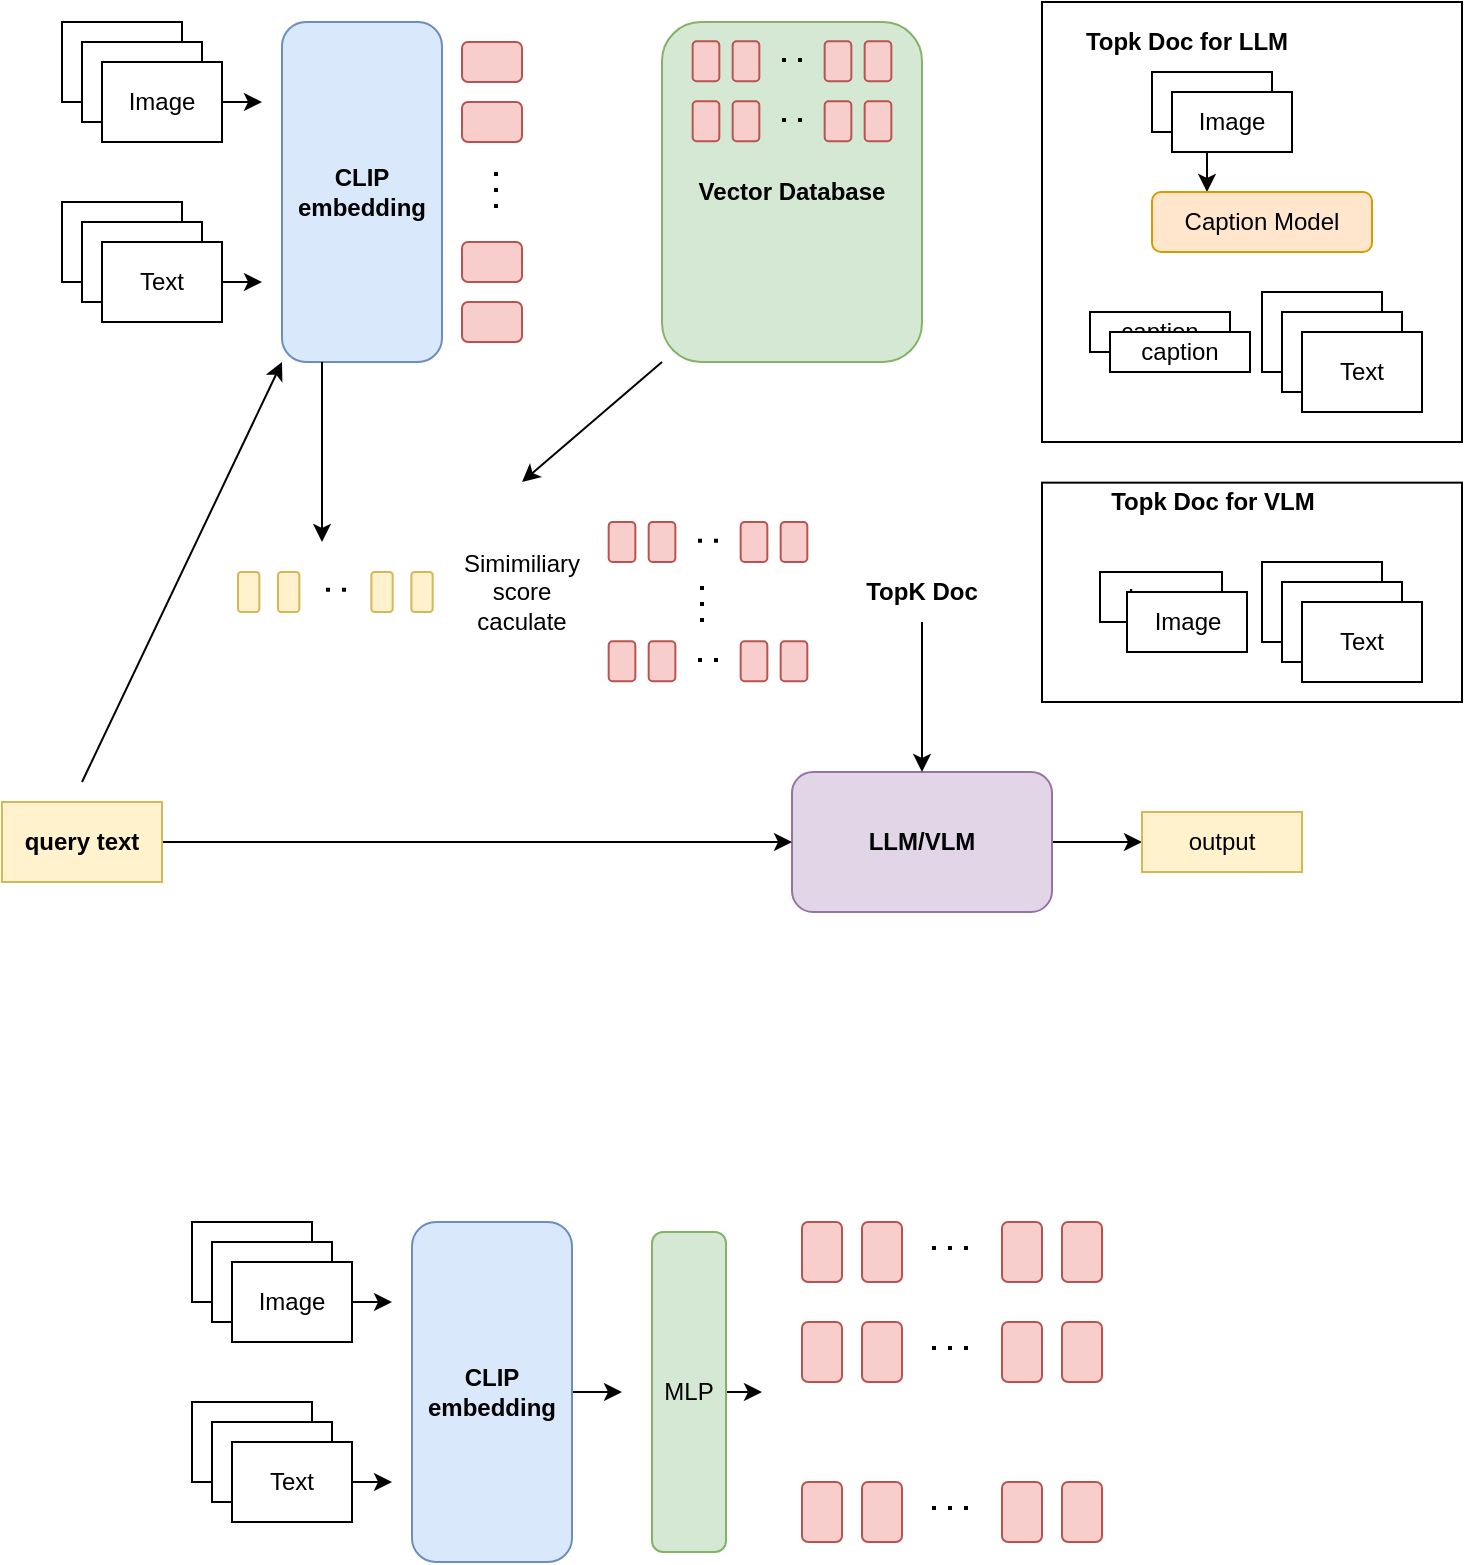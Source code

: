 <mxfile version="26.0.4">
  <diagram name="第 1 页" id="AE87sw3330aqLrzJ9DGR">
    <mxGraphModel dx="1407" dy="705" grid="1" gridSize="10" guides="1" tooltips="1" connect="1" arrows="1" fold="1" page="1" pageScale="1" pageWidth="827" pageHeight="1169" math="0" shadow="0">
      <root>
        <mxCell id="0" />
        <mxCell id="1" parent="0" />
        <mxCell id="u_1QdDAR_kZrUJdG5PQh-98" value="" style="rounded=0;whiteSpace=wrap;html=1;" vertex="1" parent="1">
          <mxGeometry x="590" y="360.33" width="210" height="109.67" as="geometry" />
        </mxCell>
        <mxCell id="u_1QdDAR_kZrUJdG5PQh-74" value="" style="rounded=0;whiteSpace=wrap;html=1;" vertex="1" parent="1">
          <mxGeometry x="590" y="120" width="210" height="220" as="geometry" />
        </mxCell>
        <mxCell id="u_1QdDAR_kZrUJdG5PQh-1" value="&lt;b&gt;Vector Database&lt;/b&gt;" style="rounded=1;whiteSpace=wrap;html=1;fillColor=#d5e8d4;strokeColor=#82b366;" vertex="1" parent="1">
          <mxGeometry x="400" y="130" width="130" height="170" as="geometry" />
        </mxCell>
        <mxCell id="u_1QdDAR_kZrUJdG5PQh-2" value="Image" style="rounded=0;whiteSpace=wrap;html=1;" vertex="1" parent="1">
          <mxGeometry x="100" y="130" width="60" height="40" as="geometry" />
        </mxCell>
        <mxCell id="u_1QdDAR_kZrUJdG5PQh-3" value="Image" style="rounded=0;whiteSpace=wrap;html=1;" vertex="1" parent="1">
          <mxGeometry x="110" y="140" width="60" height="40" as="geometry" />
        </mxCell>
        <mxCell id="u_1QdDAR_kZrUJdG5PQh-10" style="edgeStyle=orthogonalEdgeStyle;rounded=0;orthogonalLoop=1;jettySize=auto;html=1;exitX=1;exitY=0.5;exitDx=0;exitDy=0;" edge="1" parent="1" source="u_1QdDAR_kZrUJdG5PQh-4">
          <mxGeometry relative="1" as="geometry">
            <mxPoint x="200" y="170" as="targetPoint" />
          </mxGeometry>
        </mxCell>
        <mxCell id="u_1QdDAR_kZrUJdG5PQh-4" value="Image" style="rounded=0;whiteSpace=wrap;html=1;" vertex="1" parent="1">
          <mxGeometry x="120" y="150" width="60" height="40" as="geometry" />
        </mxCell>
        <mxCell id="u_1QdDAR_kZrUJdG5PQh-5" value="Image" style="rounded=0;whiteSpace=wrap;html=1;" vertex="1" parent="1">
          <mxGeometry x="100" y="220" width="60" height="40" as="geometry" />
        </mxCell>
        <mxCell id="u_1QdDAR_kZrUJdG5PQh-6" value="Image" style="rounded=0;whiteSpace=wrap;html=1;" vertex="1" parent="1">
          <mxGeometry x="110" y="230" width="60" height="40" as="geometry" />
        </mxCell>
        <mxCell id="u_1QdDAR_kZrUJdG5PQh-11" style="edgeStyle=orthogonalEdgeStyle;rounded=0;orthogonalLoop=1;jettySize=auto;html=1;exitX=1;exitY=0.5;exitDx=0;exitDy=0;" edge="1" parent="1" source="u_1QdDAR_kZrUJdG5PQh-7">
          <mxGeometry relative="1" as="geometry">
            <mxPoint x="200" y="260" as="targetPoint" />
          </mxGeometry>
        </mxCell>
        <mxCell id="u_1QdDAR_kZrUJdG5PQh-7" value="Text" style="rounded=0;whiteSpace=wrap;html=1;" vertex="1" parent="1">
          <mxGeometry x="120" y="240" width="60" height="40" as="geometry" />
        </mxCell>
        <mxCell id="u_1QdDAR_kZrUJdG5PQh-9" value="&lt;b&gt;CLIP embedding&lt;/b&gt;" style="rounded=1;whiteSpace=wrap;html=1;fillColor=#dae8fc;strokeColor=#6c8ebf;" vertex="1" parent="1">
          <mxGeometry x="210" y="130" width="80" height="170" as="geometry" />
        </mxCell>
        <mxCell id="u_1QdDAR_kZrUJdG5PQh-63" style="edgeStyle=orthogonalEdgeStyle;rounded=0;orthogonalLoop=1;jettySize=auto;html=1;exitX=1;exitY=0.5;exitDx=0;exitDy=0;entryX=0;entryY=0.5;entryDx=0;entryDy=0;" edge="1" parent="1" source="u_1QdDAR_kZrUJdG5PQh-12" target="u_1QdDAR_kZrUJdG5PQh-62">
          <mxGeometry relative="1" as="geometry" />
        </mxCell>
        <mxCell id="u_1QdDAR_kZrUJdG5PQh-12" value="&lt;b&gt;LLM/VLM&lt;/b&gt;" style="rounded=1;whiteSpace=wrap;html=1;fillColor=#e1d5e7;strokeColor=#9673a6;" vertex="1" parent="1">
          <mxGeometry x="465" y="505" width="130" height="70" as="geometry" />
        </mxCell>
        <mxCell id="u_1QdDAR_kZrUJdG5PQh-19" value="" style="group" vertex="1" connectable="0" parent="1">
          <mxGeometry x="300" y="140" width="30" height="150" as="geometry" />
        </mxCell>
        <mxCell id="u_1QdDAR_kZrUJdG5PQh-13" value="" style="rounded=1;whiteSpace=wrap;html=1;fillColor=#f8cecc;strokeColor=#b85450;" vertex="1" parent="u_1QdDAR_kZrUJdG5PQh-19">
          <mxGeometry width="30" height="20" as="geometry" />
        </mxCell>
        <mxCell id="u_1QdDAR_kZrUJdG5PQh-14" value="" style="rounded=1;whiteSpace=wrap;html=1;fillColor=#f8cecc;strokeColor=#b85450;" vertex="1" parent="u_1QdDAR_kZrUJdG5PQh-19">
          <mxGeometry y="30" width="30" height="20" as="geometry" />
        </mxCell>
        <mxCell id="u_1QdDAR_kZrUJdG5PQh-16" value="" style="rounded=1;whiteSpace=wrap;html=1;fillColor=#f8cecc;strokeColor=#b85450;" vertex="1" parent="u_1QdDAR_kZrUJdG5PQh-19">
          <mxGeometry y="100" width="30" height="20" as="geometry" />
        </mxCell>
        <mxCell id="u_1QdDAR_kZrUJdG5PQh-17" value="" style="rounded=1;whiteSpace=wrap;html=1;fillColor=#f8cecc;strokeColor=#b85450;" vertex="1" parent="u_1QdDAR_kZrUJdG5PQh-19">
          <mxGeometry y="130" width="30" height="20" as="geometry" />
        </mxCell>
        <mxCell id="u_1QdDAR_kZrUJdG5PQh-18" value="" style="endArrow=none;dashed=1;html=1;dashPattern=1 3;strokeWidth=2;rounded=0;" edge="1" parent="u_1QdDAR_kZrUJdG5PQh-19">
          <mxGeometry width="50" height="50" relative="1" as="geometry">
            <mxPoint x="17" y="83" as="sourcePoint" />
            <mxPoint x="17" y="63" as="targetPoint" />
          </mxGeometry>
        </mxCell>
        <mxCell id="u_1QdDAR_kZrUJdG5PQh-20" value="" style="group;rotation=-90;" vertex="1" connectable="0" parent="1">
          <mxGeometry x="455" y="100" width="20" height="100" as="geometry" />
        </mxCell>
        <mxCell id="u_1QdDAR_kZrUJdG5PQh-21" value="" style="rounded=1;whiteSpace=wrap;html=1;fillColor=#f8cecc;strokeColor=#b85450;rotation=-90;" vertex="1" parent="u_1QdDAR_kZrUJdG5PQh-20">
          <mxGeometry x="-43" y="43" width="20" height="13.333" as="geometry" />
        </mxCell>
        <mxCell id="u_1QdDAR_kZrUJdG5PQh-22" value="" style="rounded=1;whiteSpace=wrap;html=1;fillColor=#f8cecc;strokeColor=#b85450;rotation=-90;" vertex="1" parent="u_1QdDAR_kZrUJdG5PQh-20">
          <mxGeometry x="-23" y="43" width="20" height="13.333" as="geometry" />
        </mxCell>
        <mxCell id="u_1QdDAR_kZrUJdG5PQh-23" value="" style="rounded=1;whiteSpace=wrap;html=1;fillColor=#f8cecc;strokeColor=#b85450;rotation=-90;" vertex="1" parent="u_1QdDAR_kZrUJdG5PQh-20">
          <mxGeometry x="23" y="43" width="20" height="13.333" as="geometry" />
        </mxCell>
        <mxCell id="u_1QdDAR_kZrUJdG5PQh-24" value="" style="rounded=1;whiteSpace=wrap;html=1;fillColor=#f8cecc;strokeColor=#b85450;rotation=-90;" vertex="1" parent="u_1QdDAR_kZrUJdG5PQh-20">
          <mxGeometry x="43" y="43" width="20" height="13.333" as="geometry" />
        </mxCell>
        <mxCell id="u_1QdDAR_kZrUJdG5PQh-25" value="" style="endArrow=none;dashed=1;html=1;dashPattern=1 3;strokeWidth=2;rounded=0;" edge="1" parent="u_1QdDAR_kZrUJdG5PQh-20">
          <mxGeometry width="50" height="50" relative="1" as="geometry">
            <mxPoint x="15" y="49" as="sourcePoint" />
            <mxPoint x="2" y="49" as="targetPoint" />
          </mxGeometry>
        </mxCell>
        <mxCell id="u_1QdDAR_kZrUJdG5PQh-27" value="" style="group;rotation=-90;" vertex="1" connectable="0" parent="1">
          <mxGeometry x="455" y="130" width="20" height="100" as="geometry" />
        </mxCell>
        <mxCell id="u_1QdDAR_kZrUJdG5PQh-28" value="" style="rounded=1;whiteSpace=wrap;html=1;fillColor=#f8cecc;strokeColor=#b85450;rotation=-90;" vertex="1" parent="u_1QdDAR_kZrUJdG5PQh-27">
          <mxGeometry x="-43" y="43" width="20" height="13.333" as="geometry" />
        </mxCell>
        <mxCell id="u_1QdDAR_kZrUJdG5PQh-29" value="" style="rounded=1;whiteSpace=wrap;html=1;fillColor=#f8cecc;strokeColor=#b85450;rotation=-90;" vertex="1" parent="u_1QdDAR_kZrUJdG5PQh-27">
          <mxGeometry x="-23" y="43" width="20" height="13.333" as="geometry" />
        </mxCell>
        <mxCell id="u_1QdDAR_kZrUJdG5PQh-30" value="" style="rounded=1;whiteSpace=wrap;html=1;fillColor=#f8cecc;strokeColor=#b85450;rotation=-90;" vertex="1" parent="u_1QdDAR_kZrUJdG5PQh-27">
          <mxGeometry x="23" y="43" width="20" height="13.333" as="geometry" />
        </mxCell>
        <mxCell id="u_1QdDAR_kZrUJdG5PQh-31" value="" style="rounded=1;whiteSpace=wrap;html=1;fillColor=#f8cecc;strokeColor=#b85450;rotation=-90;" vertex="1" parent="u_1QdDAR_kZrUJdG5PQh-27">
          <mxGeometry x="43" y="43" width="20" height="13.333" as="geometry" />
        </mxCell>
        <mxCell id="u_1QdDAR_kZrUJdG5PQh-32" value="" style="endArrow=none;dashed=1;html=1;dashPattern=1 3;strokeWidth=2;rounded=0;" edge="1" parent="u_1QdDAR_kZrUJdG5PQh-27">
          <mxGeometry width="50" height="50" relative="1" as="geometry">
            <mxPoint x="15" y="49" as="sourcePoint" />
            <mxPoint x="2" y="49" as="targetPoint" />
          </mxGeometry>
        </mxCell>
        <mxCell id="u_1QdDAR_kZrUJdG5PQh-61" style="edgeStyle=orthogonalEdgeStyle;rounded=0;orthogonalLoop=1;jettySize=auto;html=1;exitX=1;exitY=0.5;exitDx=0;exitDy=0;" edge="1" parent="1" source="u_1QdDAR_kZrUJdG5PQh-33" target="u_1QdDAR_kZrUJdG5PQh-12">
          <mxGeometry relative="1" as="geometry" />
        </mxCell>
        <mxCell id="u_1QdDAR_kZrUJdG5PQh-33" value="&lt;b&gt;query text&lt;/b&gt;" style="rounded=0;whiteSpace=wrap;html=1;fillColor=#fff2cc;strokeColor=#d6b656;" vertex="1" parent="1">
          <mxGeometry x="70" y="520" width="80" height="40" as="geometry" />
        </mxCell>
        <mxCell id="u_1QdDAR_kZrUJdG5PQh-34" value="" style="endArrow=classic;html=1;rounded=0;entryX=0;entryY=1;entryDx=0;entryDy=0;" edge="1" parent="1" target="u_1QdDAR_kZrUJdG5PQh-9">
          <mxGeometry width="50" height="50" relative="1" as="geometry">
            <mxPoint x="110" y="510" as="sourcePoint" />
            <mxPoint x="190" y="320" as="targetPoint" />
          </mxGeometry>
        </mxCell>
        <mxCell id="u_1QdDAR_kZrUJdG5PQh-35" value="" style="endArrow=classic;html=1;rounded=0;exitX=0.25;exitY=1;exitDx=0;exitDy=0;" edge="1" parent="1" source="u_1QdDAR_kZrUJdG5PQh-9">
          <mxGeometry width="50" height="50" relative="1" as="geometry">
            <mxPoint x="222.5" y="330" as="sourcePoint" />
            <mxPoint x="230" y="390" as="targetPoint" />
          </mxGeometry>
        </mxCell>
        <mxCell id="u_1QdDAR_kZrUJdG5PQh-36" value="" style="endArrow=classic;html=1;rounded=0;exitX=0;exitY=1;exitDx=0;exitDy=0;" edge="1" parent="1" source="u_1QdDAR_kZrUJdG5PQh-1">
          <mxGeometry width="50" height="50" relative="1" as="geometry">
            <mxPoint x="420" y="310" as="sourcePoint" />
            <mxPoint x="330" y="360" as="targetPoint" />
          </mxGeometry>
        </mxCell>
        <mxCell id="u_1QdDAR_kZrUJdG5PQh-38" value="" style="rounded=1;whiteSpace=wrap;html=1;fillColor=#fff2cc;strokeColor=#d6b656;rotation=-90;" vertex="1" parent="1">
          <mxGeometry x="183.337" y="409.663" width="20" height="10.667" as="geometry" />
        </mxCell>
        <mxCell id="u_1QdDAR_kZrUJdG5PQh-39" value="" style="rounded=1;whiteSpace=wrap;html=1;fillColor=#fff2cc;strokeColor=#d6b656;rotation=-90;" vertex="1" parent="1">
          <mxGeometry x="203.337" y="409.663" width="20" height="10.667" as="geometry" />
        </mxCell>
        <mxCell id="u_1QdDAR_kZrUJdG5PQh-40" value="" style="rounded=1;whiteSpace=wrap;html=1;fillColor=#fff2cc;strokeColor=#d6b656;rotation=-90;" vertex="1" parent="1">
          <mxGeometry x="250.003" y="409.663" width="20" height="10.667" as="geometry" />
        </mxCell>
        <mxCell id="u_1QdDAR_kZrUJdG5PQh-41" value="" style="rounded=1;whiteSpace=wrap;html=1;fillColor=#fff2cc;strokeColor=#d6b656;rotation=-90;" vertex="1" parent="1">
          <mxGeometry x="270.003" y="409.663" width="20" height="10.667" as="geometry" />
        </mxCell>
        <mxCell id="u_1QdDAR_kZrUJdG5PQh-42" value="" style="endArrow=none;dashed=1;html=1;dashPattern=1 3;strokeWidth=2;rounded=0;" edge="1" parent="1">
          <mxGeometry width="50" height="50" relative="1" as="geometry">
            <mxPoint x="242.003" y="413.93" as="sourcePoint" />
            <mxPoint x="228.67" y="413.93" as="targetPoint" />
          </mxGeometry>
        </mxCell>
        <mxCell id="u_1QdDAR_kZrUJdG5PQh-43" value="" style="group;rotation=-90;" vertex="1" connectable="0" parent="1">
          <mxGeometry x="420" y="340" width="20" height="100" as="geometry" />
        </mxCell>
        <mxCell id="u_1QdDAR_kZrUJdG5PQh-44" value="" style="rounded=1;whiteSpace=wrap;html=1;fillColor=#f8cecc;strokeColor=#b85450;rotation=-90;" vertex="1" parent="u_1QdDAR_kZrUJdG5PQh-43">
          <mxGeometry x="-50" y="43.33" width="20" height="13.333" as="geometry" />
        </mxCell>
        <mxCell id="u_1QdDAR_kZrUJdG5PQh-45" value="" style="rounded=1;whiteSpace=wrap;html=1;fillColor=#f8cecc;strokeColor=#b85450;rotation=-90;" vertex="1" parent="u_1QdDAR_kZrUJdG5PQh-43">
          <mxGeometry x="-30" y="43.33" width="20" height="13.333" as="geometry" />
        </mxCell>
        <mxCell id="u_1QdDAR_kZrUJdG5PQh-46" value="" style="rounded=1;whiteSpace=wrap;html=1;fillColor=#f8cecc;strokeColor=#b85450;rotation=-90;" vertex="1" parent="u_1QdDAR_kZrUJdG5PQh-43">
          <mxGeometry x="16" y="43.33" width="20" height="13.333" as="geometry" />
        </mxCell>
        <mxCell id="u_1QdDAR_kZrUJdG5PQh-47" value="" style="rounded=1;whiteSpace=wrap;html=1;fillColor=#f8cecc;strokeColor=#b85450;rotation=-90;" vertex="1" parent="u_1QdDAR_kZrUJdG5PQh-43">
          <mxGeometry x="36" y="43.33" width="20" height="13.333" as="geometry" />
        </mxCell>
        <mxCell id="u_1QdDAR_kZrUJdG5PQh-48" value="" style="endArrow=none;dashed=1;html=1;dashPattern=1 3;strokeWidth=2;rounded=0;" edge="1" parent="u_1QdDAR_kZrUJdG5PQh-43">
          <mxGeometry width="50" height="50" relative="1" as="geometry">
            <mxPoint x="8" y="49.33" as="sourcePoint" />
            <mxPoint x="-5" y="49.33" as="targetPoint" />
          </mxGeometry>
        </mxCell>
        <mxCell id="u_1QdDAR_kZrUJdG5PQh-49" value="" style="group;rotation=-90;" vertex="1" connectable="0" parent="1">
          <mxGeometry x="413" y="400" width="20" height="100" as="geometry" />
        </mxCell>
        <mxCell id="u_1QdDAR_kZrUJdG5PQh-50" value="" style="rounded=1;whiteSpace=wrap;html=1;fillColor=#f8cecc;strokeColor=#b85450;rotation=-90;" vertex="1" parent="u_1QdDAR_kZrUJdG5PQh-49">
          <mxGeometry x="-43" y="43" width="20" height="13.333" as="geometry" />
        </mxCell>
        <mxCell id="u_1QdDAR_kZrUJdG5PQh-51" value="" style="rounded=1;whiteSpace=wrap;html=1;fillColor=#f8cecc;strokeColor=#b85450;rotation=-90;" vertex="1" parent="u_1QdDAR_kZrUJdG5PQh-49">
          <mxGeometry x="-23" y="43" width="20" height="13.333" as="geometry" />
        </mxCell>
        <mxCell id="u_1QdDAR_kZrUJdG5PQh-52" value="" style="rounded=1;whiteSpace=wrap;html=1;fillColor=#f8cecc;strokeColor=#b85450;rotation=-90;" vertex="1" parent="u_1QdDAR_kZrUJdG5PQh-49">
          <mxGeometry x="23" y="43" width="20" height="13.333" as="geometry" />
        </mxCell>
        <mxCell id="u_1QdDAR_kZrUJdG5PQh-53" value="" style="rounded=1;whiteSpace=wrap;html=1;fillColor=#f8cecc;strokeColor=#b85450;rotation=-90;" vertex="1" parent="u_1QdDAR_kZrUJdG5PQh-49">
          <mxGeometry x="43" y="43" width="20" height="13.333" as="geometry" />
        </mxCell>
        <mxCell id="u_1QdDAR_kZrUJdG5PQh-54" value="" style="endArrow=none;dashed=1;html=1;dashPattern=1 3;strokeWidth=2;rounded=0;" edge="1" parent="u_1QdDAR_kZrUJdG5PQh-49">
          <mxGeometry width="50" height="50" relative="1" as="geometry">
            <mxPoint x="15" y="49" as="sourcePoint" />
            <mxPoint x="2" y="49" as="targetPoint" />
          </mxGeometry>
        </mxCell>
        <mxCell id="u_1QdDAR_kZrUJdG5PQh-57" value="Simimiliary score caculate" style="text;html=1;align=center;verticalAlign=middle;whiteSpace=wrap;rounded=0;" vertex="1" parent="1">
          <mxGeometry x="300" y="400" width="60" height="30" as="geometry" />
        </mxCell>
        <mxCell id="u_1QdDAR_kZrUJdG5PQh-58" value="" style="endArrow=none;dashed=1;html=1;dashPattern=1 3;strokeWidth=2;rounded=0;" edge="1" parent="1">
          <mxGeometry width="50" height="50" relative="1" as="geometry">
            <mxPoint x="420" y="430" as="sourcePoint" />
            <mxPoint x="420" y="410" as="targetPoint" />
          </mxGeometry>
        </mxCell>
        <mxCell id="u_1QdDAR_kZrUJdG5PQh-60" style="edgeStyle=orthogonalEdgeStyle;rounded=0;orthogonalLoop=1;jettySize=auto;html=1;exitX=0.5;exitY=1;exitDx=0;exitDy=0;entryX=0.5;entryY=0;entryDx=0;entryDy=0;" edge="1" parent="1" source="u_1QdDAR_kZrUJdG5PQh-59" target="u_1QdDAR_kZrUJdG5PQh-12">
          <mxGeometry relative="1" as="geometry" />
        </mxCell>
        <mxCell id="u_1QdDAR_kZrUJdG5PQh-59" value="&lt;b&gt;TopK Doc&lt;/b&gt;" style="text;html=1;align=center;verticalAlign=middle;whiteSpace=wrap;rounded=0;" vertex="1" parent="1">
          <mxGeometry x="490" y="400" width="80" height="30" as="geometry" />
        </mxCell>
        <mxCell id="u_1QdDAR_kZrUJdG5PQh-62" value="output" style="rounded=0;whiteSpace=wrap;html=1;fillColor=#fff2cc;strokeColor=#d6b656;" vertex="1" parent="1">
          <mxGeometry x="640" y="525" width="80" height="30" as="geometry" />
        </mxCell>
        <mxCell id="u_1QdDAR_kZrUJdG5PQh-66" style="edgeStyle=orthogonalEdgeStyle;rounded=0;orthogonalLoop=1;jettySize=auto;html=1;exitX=0.5;exitY=1;exitDx=0;exitDy=0;entryX=0.25;entryY=0;entryDx=0;entryDy=0;" edge="1" parent="1" source="u_1QdDAR_kZrUJdG5PQh-64" target="u_1QdDAR_kZrUJdG5PQh-65">
          <mxGeometry relative="1" as="geometry" />
        </mxCell>
        <mxCell id="u_1QdDAR_kZrUJdG5PQh-64" value="Image" style="rounded=0;whiteSpace=wrap;html=1;" vertex="1" parent="1">
          <mxGeometry x="645" y="155" width="60" height="30" as="geometry" />
        </mxCell>
        <mxCell id="u_1QdDAR_kZrUJdG5PQh-65" value="Caption Model" style="rounded=1;whiteSpace=wrap;html=1;fillColor=#ffe6cc;strokeColor=#d79b00;" vertex="1" parent="1">
          <mxGeometry x="645" y="215" width="110" height="30" as="geometry" />
        </mxCell>
        <mxCell id="u_1QdDAR_kZrUJdG5PQh-67" value="caption" style="rounded=0;whiteSpace=wrap;html=1;" vertex="1" parent="1">
          <mxGeometry x="614" y="275" width="70" height="20" as="geometry" />
        </mxCell>
        <mxCell id="u_1QdDAR_kZrUJdG5PQh-68" value="Image" style="rounded=0;whiteSpace=wrap;html=1;" vertex="1" parent="1">
          <mxGeometry x="700" y="265" width="60" height="40" as="geometry" />
        </mxCell>
        <mxCell id="u_1QdDAR_kZrUJdG5PQh-69" value="Image" style="rounded=0;whiteSpace=wrap;html=1;" vertex="1" parent="1">
          <mxGeometry x="710" y="275" width="60" height="40" as="geometry" />
        </mxCell>
        <mxCell id="u_1QdDAR_kZrUJdG5PQh-70" value="Text" style="rounded=0;whiteSpace=wrap;html=1;" vertex="1" parent="1">
          <mxGeometry x="720" y="285" width="60" height="40" as="geometry" />
        </mxCell>
        <mxCell id="u_1QdDAR_kZrUJdG5PQh-72" value="Image" style="rounded=0;whiteSpace=wrap;html=1;" vertex="1" parent="1">
          <mxGeometry x="655" y="165" width="60" height="30" as="geometry" />
        </mxCell>
        <mxCell id="u_1QdDAR_kZrUJdG5PQh-73" value="caption" style="rounded=0;whiteSpace=wrap;html=1;" vertex="1" parent="1">
          <mxGeometry x="624" y="285" width="70" height="20" as="geometry" />
        </mxCell>
        <mxCell id="u_1QdDAR_kZrUJdG5PQh-75" value="&lt;b&gt;Topk Doc for LLM&lt;/b&gt;" style="text;html=1;align=center;verticalAlign=middle;whiteSpace=wrap;rounded=0;" vertex="1" parent="1">
          <mxGeometry x="590" y="125" width="145" height="30" as="geometry" />
        </mxCell>
        <mxCell id="u_1QdDAR_kZrUJdG5PQh-89" value="Image" style="rounded=0;whiteSpace=wrap;html=1;" vertex="1" parent="1">
          <mxGeometry x="619" y="405" width="61" height="25" as="geometry" />
        </mxCell>
        <mxCell id="u_1QdDAR_kZrUJdG5PQh-92" value="Image" style="rounded=0;whiteSpace=wrap;html=1;" vertex="1" parent="1">
          <mxGeometry x="700" y="400" width="60" height="40" as="geometry" />
        </mxCell>
        <mxCell id="u_1QdDAR_kZrUJdG5PQh-93" value="Image" style="rounded=0;whiteSpace=wrap;html=1;" vertex="1" parent="1">
          <mxGeometry x="710" y="410" width="60" height="40" as="geometry" />
        </mxCell>
        <mxCell id="u_1QdDAR_kZrUJdG5PQh-94" value="Text" style="rounded=0;whiteSpace=wrap;html=1;" vertex="1" parent="1">
          <mxGeometry x="720" y="420" width="60" height="40" as="geometry" />
        </mxCell>
        <mxCell id="u_1QdDAR_kZrUJdG5PQh-95" value="Image" style="rounded=0;whiteSpace=wrap;html=1;" vertex="1" parent="1">
          <mxGeometry x="632.5" y="415" width="60" height="30" as="geometry" />
        </mxCell>
        <mxCell id="u_1QdDAR_kZrUJdG5PQh-97" value="&lt;b&gt;Topk Doc for VLM&lt;/b&gt;" style="text;html=1;align=center;verticalAlign=middle;whiteSpace=wrap;rounded=0;" vertex="1" parent="1">
          <mxGeometry x="602.5" y="355" width="145" height="30" as="geometry" />
        </mxCell>
        <mxCell id="u_1QdDAR_kZrUJdG5PQh-111" value="Image" style="rounded=0;whiteSpace=wrap;html=1;" vertex="1" parent="1">
          <mxGeometry x="165" y="730" width="60" height="40" as="geometry" />
        </mxCell>
        <mxCell id="u_1QdDAR_kZrUJdG5PQh-112" value="Image" style="rounded=0;whiteSpace=wrap;html=1;" vertex="1" parent="1">
          <mxGeometry x="175" y="740" width="60" height="40" as="geometry" />
        </mxCell>
        <mxCell id="u_1QdDAR_kZrUJdG5PQh-113" style="edgeStyle=orthogonalEdgeStyle;rounded=0;orthogonalLoop=1;jettySize=auto;html=1;exitX=1;exitY=0.5;exitDx=0;exitDy=0;" edge="1" parent="1" source="u_1QdDAR_kZrUJdG5PQh-114">
          <mxGeometry relative="1" as="geometry">
            <mxPoint x="265" y="770" as="targetPoint" />
          </mxGeometry>
        </mxCell>
        <mxCell id="u_1QdDAR_kZrUJdG5PQh-114" value="Image" style="rounded=0;whiteSpace=wrap;html=1;" vertex="1" parent="1">
          <mxGeometry x="185" y="750" width="60" height="40" as="geometry" />
        </mxCell>
        <mxCell id="u_1QdDAR_kZrUJdG5PQh-115" value="Image" style="rounded=0;whiteSpace=wrap;html=1;" vertex="1" parent="1">
          <mxGeometry x="165" y="820" width="60" height="40" as="geometry" />
        </mxCell>
        <mxCell id="u_1QdDAR_kZrUJdG5PQh-116" value="Image" style="rounded=0;whiteSpace=wrap;html=1;" vertex="1" parent="1">
          <mxGeometry x="175" y="830" width="60" height="40" as="geometry" />
        </mxCell>
        <mxCell id="u_1QdDAR_kZrUJdG5PQh-117" style="edgeStyle=orthogonalEdgeStyle;rounded=0;orthogonalLoop=1;jettySize=auto;html=1;exitX=1;exitY=0.5;exitDx=0;exitDy=0;" edge="1" parent="1" source="u_1QdDAR_kZrUJdG5PQh-118">
          <mxGeometry relative="1" as="geometry">
            <mxPoint x="265" y="860" as="targetPoint" />
          </mxGeometry>
        </mxCell>
        <mxCell id="u_1QdDAR_kZrUJdG5PQh-118" value="Text" style="rounded=0;whiteSpace=wrap;html=1;" vertex="1" parent="1">
          <mxGeometry x="185" y="840" width="60" height="40" as="geometry" />
        </mxCell>
        <mxCell id="u_1QdDAR_kZrUJdG5PQh-139" style="edgeStyle=orthogonalEdgeStyle;rounded=0;orthogonalLoop=1;jettySize=auto;html=1;exitX=1;exitY=0.5;exitDx=0;exitDy=0;" edge="1" parent="1" source="u_1QdDAR_kZrUJdG5PQh-119">
          <mxGeometry relative="1" as="geometry">
            <mxPoint x="380" y="815" as="targetPoint" />
          </mxGeometry>
        </mxCell>
        <mxCell id="u_1QdDAR_kZrUJdG5PQh-119" value="&lt;b&gt;CLIP embedding&lt;/b&gt;" style="rounded=1;whiteSpace=wrap;html=1;fillColor=#dae8fc;strokeColor=#6c8ebf;" vertex="1" parent="1">
          <mxGeometry x="275" y="730" width="80" height="170" as="geometry" />
        </mxCell>
        <mxCell id="u_1QdDAR_kZrUJdG5PQh-120" value="" style="group;rotation=-90;" vertex="1" connectable="0" parent="1">
          <mxGeometry x="530" y="670" width="30" height="150" as="geometry" />
        </mxCell>
        <mxCell id="u_1QdDAR_kZrUJdG5PQh-121" value="" style="rounded=1;whiteSpace=wrap;html=1;fillColor=#f8cecc;strokeColor=#b85450;rotation=-90;" vertex="1" parent="u_1QdDAR_kZrUJdG5PQh-120">
          <mxGeometry x="-65" y="65" width="30" height="20" as="geometry" />
        </mxCell>
        <mxCell id="u_1QdDAR_kZrUJdG5PQh-122" value="" style="rounded=1;whiteSpace=wrap;html=1;fillColor=#f8cecc;strokeColor=#b85450;rotation=-90;" vertex="1" parent="u_1QdDAR_kZrUJdG5PQh-120">
          <mxGeometry x="-35" y="65" width="30" height="20" as="geometry" />
        </mxCell>
        <mxCell id="u_1QdDAR_kZrUJdG5PQh-123" value="" style="rounded=1;whiteSpace=wrap;html=1;fillColor=#f8cecc;strokeColor=#b85450;rotation=-90;" vertex="1" parent="u_1QdDAR_kZrUJdG5PQh-120">
          <mxGeometry x="35" y="65" width="30" height="20" as="geometry" />
        </mxCell>
        <mxCell id="u_1QdDAR_kZrUJdG5PQh-124" value="" style="rounded=1;whiteSpace=wrap;html=1;fillColor=#f8cecc;strokeColor=#b85450;rotation=-90;" vertex="1" parent="u_1QdDAR_kZrUJdG5PQh-120">
          <mxGeometry x="65" y="65" width="30" height="20" as="geometry" />
        </mxCell>
        <mxCell id="u_1QdDAR_kZrUJdG5PQh-125" value="" style="endArrow=none;dashed=1;html=1;dashPattern=1 3;strokeWidth=2;rounded=0;" edge="1" parent="u_1QdDAR_kZrUJdG5PQh-120">
          <mxGeometry width="50" height="50" relative="1" as="geometry">
            <mxPoint x="23" y="73" as="sourcePoint" />
            <mxPoint x="3" y="73" as="targetPoint" />
          </mxGeometry>
        </mxCell>
        <mxCell id="u_1QdDAR_kZrUJdG5PQh-126" value="" style="group;rotation=-90;" vertex="1" connectable="0" parent="1">
          <mxGeometry x="530" y="720" width="30" height="150" as="geometry" />
        </mxCell>
        <mxCell id="u_1QdDAR_kZrUJdG5PQh-127" value="" style="rounded=1;whiteSpace=wrap;html=1;fillColor=#f8cecc;strokeColor=#b85450;rotation=-90;" vertex="1" parent="u_1QdDAR_kZrUJdG5PQh-126">
          <mxGeometry x="-65" y="65" width="30" height="20" as="geometry" />
        </mxCell>
        <mxCell id="u_1QdDAR_kZrUJdG5PQh-128" value="" style="rounded=1;whiteSpace=wrap;html=1;fillColor=#f8cecc;strokeColor=#b85450;rotation=-90;" vertex="1" parent="u_1QdDAR_kZrUJdG5PQh-126">
          <mxGeometry x="-35" y="65" width="30" height="20" as="geometry" />
        </mxCell>
        <mxCell id="u_1QdDAR_kZrUJdG5PQh-129" value="" style="rounded=1;whiteSpace=wrap;html=1;fillColor=#f8cecc;strokeColor=#b85450;rotation=-90;" vertex="1" parent="u_1QdDAR_kZrUJdG5PQh-126">
          <mxGeometry x="35" y="65" width="30" height="20" as="geometry" />
        </mxCell>
        <mxCell id="u_1QdDAR_kZrUJdG5PQh-130" value="" style="rounded=1;whiteSpace=wrap;html=1;fillColor=#f8cecc;strokeColor=#b85450;rotation=-90;" vertex="1" parent="u_1QdDAR_kZrUJdG5PQh-126">
          <mxGeometry x="65" y="65" width="30" height="20" as="geometry" />
        </mxCell>
        <mxCell id="u_1QdDAR_kZrUJdG5PQh-131" value="" style="endArrow=none;dashed=1;html=1;dashPattern=1 3;strokeWidth=2;rounded=0;" edge="1" parent="u_1QdDAR_kZrUJdG5PQh-126">
          <mxGeometry width="50" height="50" relative="1" as="geometry">
            <mxPoint x="23" y="73" as="sourcePoint" />
            <mxPoint x="3" y="73" as="targetPoint" />
          </mxGeometry>
        </mxCell>
        <mxCell id="u_1QdDAR_kZrUJdG5PQh-132" value="" style="group;rotation=-90;" vertex="1" connectable="0" parent="1">
          <mxGeometry x="530" y="800" width="30" height="150" as="geometry" />
        </mxCell>
        <mxCell id="u_1QdDAR_kZrUJdG5PQh-133" value="" style="rounded=1;whiteSpace=wrap;html=1;fillColor=#f8cecc;strokeColor=#b85450;rotation=-90;" vertex="1" parent="u_1QdDAR_kZrUJdG5PQh-132">
          <mxGeometry x="-65" y="65" width="30" height="20" as="geometry" />
        </mxCell>
        <mxCell id="u_1QdDAR_kZrUJdG5PQh-134" value="" style="rounded=1;whiteSpace=wrap;html=1;fillColor=#f8cecc;strokeColor=#b85450;rotation=-90;" vertex="1" parent="u_1QdDAR_kZrUJdG5PQh-132">
          <mxGeometry x="-35" y="65" width="30" height="20" as="geometry" />
        </mxCell>
        <mxCell id="u_1QdDAR_kZrUJdG5PQh-135" value="" style="rounded=1;whiteSpace=wrap;html=1;fillColor=#f8cecc;strokeColor=#b85450;rotation=-90;" vertex="1" parent="u_1QdDAR_kZrUJdG5PQh-132">
          <mxGeometry x="35" y="65" width="30" height="20" as="geometry" />
        </mxCell>
        <mxCell id="u_1QdDAR_kZrUJdG5PQh-136" value="" style="rounded=1;whiteSpace=wrap;html=1;fillColor=#f8cecc;strokeColor=#b85450;rotation=-90;" vertex="1" parent="u_1QdDAR_kZrUJdG5PQh-132">
          <mxGeometry x="65" y="65" width="30" height="20" as="geometry" />
        </mxCell>
        <mxCell id="u_1QdDAR_kZrUJdG5PQh-137" value="" style="endArrow=none;dashed=1;html=1;dashPattern=1 3;strokeWidth=2;rounded=0;" edge="1" parent="u_1QdDAR_kZrUJdG5PQh-132">
          <mxGeometry width="50" height="50" relative="1" as="geometry">
            <mxPoint x="23" y="73" as="sourcePoint" />
            <mxPoint x="3" y="73" as="targetPoint" />
          </mxGeometry>
        </mxCell>
        <mxCell id="u_1QdDAR_kZrUJdG5PQh-140" style="edgeStyle=orthogonalEdgeStyle;rounded=0;orthogonalLoop=1;jettySize=auto;html=1;exitX=1;exitY=0.5;exitDx=0;exitDy=0;" edge="1" parent="1" source="u_1QdDAR_kZrUJdG5PQh-138">
          <mxGeometry relative="1" as="geometry">
            <mxPoint x="450" y="815" as="targetPoint" />
          </mxGeometry>
        </mxCell>
        <mxCell id="u_1QdDAR_kZrUJdG5PQh-138" value="MLP" style="rounded=1;whiteSpace=wrap;html=1;fillColor=#d5e8d4;strokeColor=#82b366;" vertex="1" parent="1">
          <mxGeometry x="395" y="735" width="37" height="160" as="geometry" />
        </mxCell>
      </root>
    </mxGraphModel>
  </diagram>
</mxfile>
